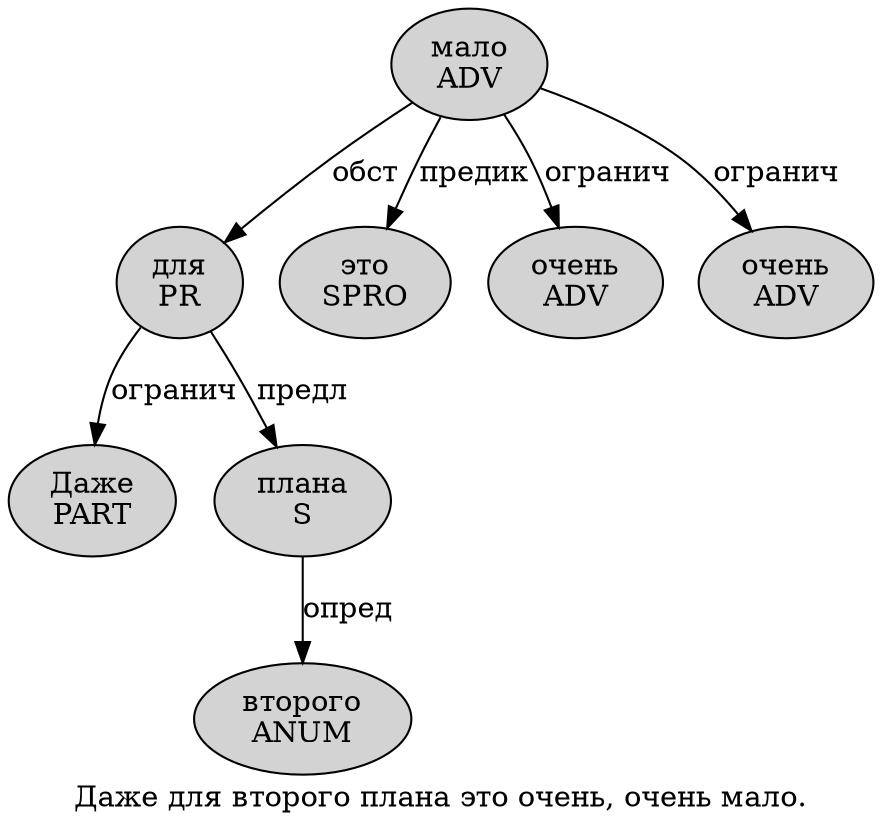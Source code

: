 digraph SENTENCE_4152 {
	graph [label="Даже для второго плана это очень, очень мало."]
	node [style=filled]
		0 [label="Даже
PART" color="" fillcolor=lightgray penwidth=1 shape=ellipse]
		1 [label="для
PR" color="" fillcolor=lightgray penwidth=1 shape=ellipse]
		2 [label="второго
ANUM" color="" fillcolor=lightgray penwidth=1 shape=ellipse]
		3 [label="плана
S" color="" fillcolor=lightgray penwidth=1 shape=ellipse]
		4 [label="это
SPRO" color="" fillcolor=lightgray penwidth=1 shape=ellipse]
		5 [label="очень
ADV" color="" fillcolor=lightgray penwidth=1 shape=ellipse]
		7 [label="очень
ADV" color="" fillcolor=lightgray penwidth=1 shape=ellipse]
		8 [label="мало
ADV" color="" fillcolor=lightgray penwidth=1 shape=ellipse]
			1 -> 0 [label="огранич"]
			1 -> 3 [label="предл"]
			8 -> 1 [label="обст"]
			8 -> 4 [label="предик"]
			8 -> 5 [label="огранич"]
			8 -> 7 [label="огранич"]
			3 -> 2 [label="опред"]
}